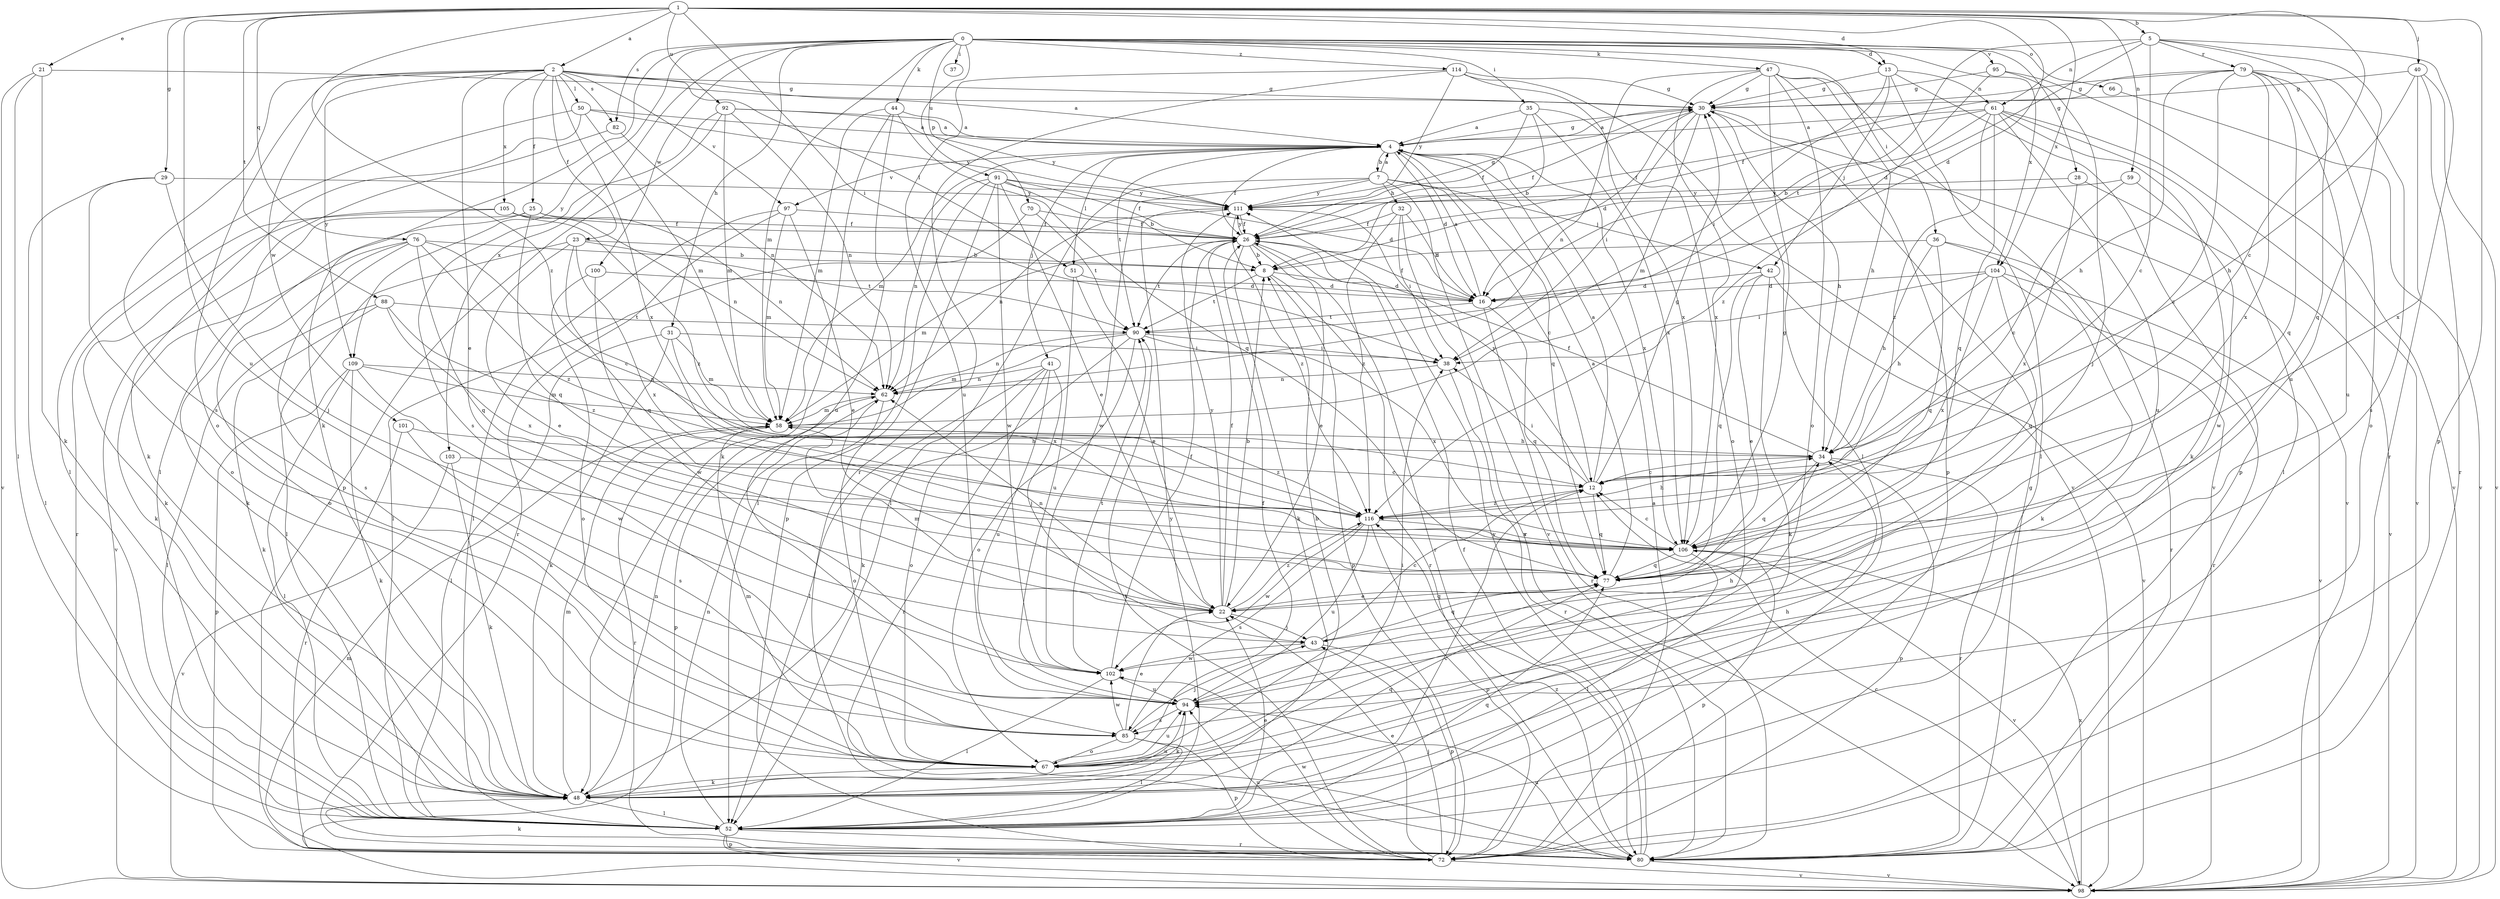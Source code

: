 strict digraph  {
0;
1;
2;
4;
5;
7;
8;
12;
13;
16;
21;
22;
23;
25;
26;
28;
29;
30;
31;
32;
34;
35;
36;
37;
38;
40;
41;
42;
43;
44;
47;
48;
50;
51;
52;
58;
59;
61;
62;
66;
67;
70;
72;
76;
77;
79;
80;
82;
85;
88;
90;
91;
92;
94;
95;
97;
98;
100;
101;
102;
103;
104;
105;
106;
109;
111;
114;
116;
0 -> 13  [label=d];
0 -> 28  [label=g];
0 -> 31  [label=h];
0 -> 35  [label=i];
0 -> 36  [label=i];
0 -> 37  [label=i];
0 -> 44  [label=k];
0 -> 47  [label=k];
0 -> 48  [label=k];
0 -> 58  [label=m];
0 -> 66  [label=o];
0 -> 70  [label=p];
0 -> 82  [label=s];
0 -> 91  [label=u];
0 -> 95  [label=v];
0 -> 100  [label=w];
0 -> 103  [label=x];
0 -> 104  [label=x];
0 -> 109  [label=y];
0 -> 114  [label=z];
1 -> 2  [label=a];
1 -> 5  [label=b];
1 -> 12  [label=c];
1 -> 13  [label=d];
1 -> 16  [label=d];
1 -> 21  [label=e];
1 -> 29  [label=g];
1 -> 38  [label=i];
1 -> 40  [label=j];
1 -> 59  [label=n];
1 -> 72  [label=p];
1 -> 76  [label=q];
1 -> 88  [label=t];
1 -> 92  [label=u];
1 -> 94  [label=u];
1 -> 104  [label=x];
1 -> 116  [label=z];
2 -> 4  [label=a];
2 -> 22  [label=e];
2 -> 23  [label=f];
2 -> 25  [label=f];
2 -> 30  [label=g];
2 -> 50  [label=l];
2 -> 51  [label=l];
2 -> 67  [label=o];
2 -> 82  [label=s];
2 -> 85  [label=s];
2 -> 97  [label=v];
2 -> 101  [label=w];
2 -> 105  [label=x];
2 -> 106  [label=x];
2 -> 109  [label=y];
4 -> 7  [label=b];
4 -> 16  [label=d];
4 -> 26  [label=f];
4 -> 30  [label=g];
4 -> 41  [label=j];
4 -> 51  [label=l];
4 -> 58  [label=m];
4 -> 77  [label=q];
4 -> 90  [label=t];
4 -> 97  [label=v];
4 -> 106  [label=x];
5 -> 12  [label=c];
5 -> 16  [label=d];
5 -> 61  [label=n];
5 -> 77  [label=q];
5 -> 79  [label=r];
5 -> 80  [label=r];
5 -> 90  [label=t];
5 -> 94  [label=u];
7 -> 4  [label=a];
7 -> 12  [label=c];
7 -> 32  [label=h];
7 -> 42  [label=j];
7 -> 52  [label=l];
7 -> 98  [label=v];
7 -> 102  [label=w];
7 -> 111  [label=y];
8 -> 16  [label=d];
8 -> 72  [label=p];
8 -> 80  [label=r];
8 -> 90  [label=t];
12 -> 4  [label=a];
12 -> 30  [label=g];
12 -> 38  [label=i];
12 -> 77  [label=q];
12 -> 111  [label=y];
12 -> 116  [label=z];
13 -> 30  [label=g];
13 -> 38  [label=i];
13 -> 42  [label=j];
13 -> 52  [label=l];
13 -> 61  [label=n];
13 -> 72  [label=p];
16 -> 4  [label=a];
16 -> 26  [label=f];
16 -> 77  [label=q];
16 -> 80  [label=r];
16 -> 90  [label=t];
21 -> 30  [label=g];
21 -> 48  [label=k];
21 -> 52  [label=l];
21 -> 98  [label=v];
22 -> 8  [label=b];
22 -> 26  [label=f];
22 -> 43  [label=j];
22 -> 58  [label=m];
22 -> 62  [label=n];
22 -> 77  [label=q];
22 -> 111  [label=y];
22 -> 116  [label=z];
23 -> 8  [label=b];
23 -> 22  [label=e];
23 -> 52  [label=l];
23 -> 77  [label=q];
23 -> 90  [label=t];
23 -> 106  [label=x];
25 -> 26  [label=f];
25 -> 48  [label=k];
25 -> 62  [label=n];
25 -> 77  [label=q];
25 -> 98  [label=v];
26 -> 8  [label=b];
26 -> 22  [label=e];
26 -> 48  [label=k];
26 -> 58  [label=m];
26 -> 80  [label=r];
26 -> 90  [label=t];
26 -> 111  [label=y];
28 -> 98  [label=v];
28 -> 106  [label=x];
28 -> 111  [label=y];
29 -> 43  [label=j];
29 -> 52  [label=l];
29 -> 67  [label=o];
29 -> 111  [label=y];
30 -> 4  [label=a];
30 -> 16  [label=d];
30 -> 26  [label=f];
30 -> 34  [label=h];
30 -> 38  [label=i];
30 -> 58  [label=m];
30 -> 98  [label=v];
31 -> 38  [label=i];
31 -> 48  [label=k];
31 -> 52  [label=l];
31 -> 58  [label=m];
31 -> 106  [label=x];
32 -> 16  [label=d];
32 -> 26  [label=f];
32 -> 38  [label=i];
32 -> 80  [label=r];
32 -> 116  [label=z];
34 -> 12  [label=c];
34 -> 26  [label=f];
34 -> 72  [label=p];
34 -> 77  [label=q];
34 -> 80  [label=r];
35 -> 4  [label=a];
35 -> 8  [label=b];
35 -> 26  [label=f];
35 -> 67  [label=o];
35 -> 106  [label=x];
36 -> 8  [label=b];
36 -> 34  [label=h];
36 -> 48  [label=k];
36 -> 77  [label=q];
36 -> 80  [label=r];
38 -> 62  [label=n];
38 -> 80  [label=r];
40 -> 30  [label=g];
40 -> 34  [label=h];
40 -> 80  [label=r];
40 -> 98  [label=v];
40 -> 106  [label=x];
41 -> 43  [label=j];
41 -> 52  [label=l];
41 -> 62  [label=n];
41 -> 67  [label=o];
41 -> 80  [label=r];
41 -> 94  [label=u];
42 -> 16  [label=d];
42 -> 22  [label=e];
42 -> 48  [label=k];
42 -> 77  [label=q];
42 -> 98  [label=v];
43 -> 12  [label=c];
43 -> 72  [label=p];
43 -> 77  [label=q];
43 -> 102  [label=w];
44 -> 4  [label=a];
44 -> 48  [label=k];
44 -> 58  [label=m];
44 -> 77  [label=q];
44 -> 94  [label=u];
47 -> 30  [label=g];
47 -> 34  [label=h];
47 -> 52  [label=l];
47 -> 62  [label=n];
47 -> 67  [label=o];
47 -> 72  [label=p];
47 -> 98  [label=v];
47 -> 106  [label=x];
48 -> 52  [label=l];
48 -> 58  [label=m];
48 -> 62  [label=n];
48 -> 77  [label=q];
48 -> 94  [label=u];
50 -> 4  [label=a];
50 -> 48  [label=k];
50 -> 52  [label=l];
50 -> 58  [label=m];
50 -> 111  [label=y];
51 -> 16  [label=d];
51 -> 22  [label=e];
51 -> 94  [label=u];
52 -> 12  [label=c];
52 -> 22  [label=e];
52 -> 62  [label=n];
52 -> 72  [label=p];
52 -> 77  [label=q];
52 -> 80  [label=r];
52 -> 98  [label=v];
52 -> 111  [label=y];
58 -> 34  [label=h];
58 -> 80  [label=r];
58 -> 116  [label=z];
59 -> 12  [label=c];
59 -> 102  [label=w];
59 -> 111  [label=y];
61 -> 4  [label=a];
61 -> 8  [label=b];
61 -> 26  [label=f];
61 -> 48  [label=k];
61 -> 52  [label=l];
61 -> 77  [label=q];
61 -> 94  [label=u];
61 -> 98  [label=v];
61 -> 116  [label=z];
62 -> 58  [label=m];
62 -> 67  [label=o];
62 -> 72  [label=p];
66 -> 98  [label=v];
67 -> 8  [label=b];
67 -> 26  [label=f];
67 -> 34  [label=h];
67 -> 38  [label=i];
67 -> 48  [label=k];
67 -> 58  [label=m];
67 -> 94  [label=u];
70 -> 26  [label=f];
70 -> 52  [label=l];
70 -> 90  [label=t];
72 -> 4  [label=a];
72 -> 22  [label=e];
72 -> 43  [label=j];
72 -> 90  [label=t];
72 -> 94  [label=u];
72 -> 98  [label=v];
72 -> 102  [label=w];
76 -> 8  [label=b];
76 -> 12  [label=c];
76 -> 48  [label=k];
76 -> 67  [label=o];
76 -> 77  [label=q];
76 -> 85  [label=s];
76 -> 116  [label=z];
77 -> 4  [label=a];
77 -> 22  [label=e];
79 -> 26  [label=f];
79 -> 30  [label=g];
79 -> 34  [label=h];
79 -> 67  [label=o];
79 -> 77  [label=q];
79 -> 85  [label=s];
79 -> 94  [label=u];
79 -> 106  [label=x];
79 -> 116  [label=z];
80 -> 26  [label=f];
80 -> 30  [label=g];
80 -> 48  [label=k];
80 -> 94  [label=u];
80 -> 98  [label=v];
80 -> 111  [label=y];
80 -> 116  [label=z];
82 -> 52  [label=l];
82 -> 62  [label=n];
85 -> 22  [label=e];
85 -> 43  [label=j];
85 -> 52  [label=l];
85 -> 67  [label=o];
85 -> 72  [label=p];
85 -> 102  [label=w];
88 -> 48  [label=k];
88 -> 52  [label=l];
88 -> 90  [label=t];
88 -> 106  [label=x];
88 -> 116  [label=z];
90 -> 38  [label=i];
90 -> 48  [label=k];
90 -> 58  [label=m];
90 -> 62  [label=n];
90 -> 67  [label=o];
90 -> 106  [label=x];
91 -> 8  [label=b];
91 -> 16  [label=d];
91 -> 22  [label=e];
91 -> 26  [label=f];
91 -> 52  [label=l];
91 -> 62  [label=n];
91 -> 72  [label=p];
91 -> 102  [label=w];
91 -> 111  [label=y];
92 -> 4  [label=a];
92 -> 58  [label=m];
92 -> 62  [label=n];
92 -> 72  [label=p];
92 -> 85  [label=s];
92 -> 111  [label=y];
94 -> 34  [label=h];
94 -> 48  [label=k];
94 -> 85  [label=s];
95 -> 30  [label=g];
95 -> 43  [label=j];
95 -> 98  [label=v];
95 -> 116  [label=z];
97 -> 22  [label=e];
97 -> 26  [label=f];
97 -> 52  [label=l];
97 -> 58  [label=m];
97 -> 80  [label=r];
98 -> 12  [label=c];
98 -> 58  [label=m];
98 -> 106  [label=x];
100 -> 16  [label=d];
100 -> 67  [label=o];
100 -> 102  [label=w];
101 -> 34  [label=h];
101 -> 80  [label=r];
101 -> 85  [label=s];
102 -> 26  [label=f];
102 -> 52  [label=l];
102 -> 90  [label=t];
102 -> 94  [label=u];
103 -> 12  [label=c];
103 -> 48  [label=k];
103 -> 98  [label=v];
104 -> 16  [label=d];
104 -> 34  [label=h];
104 -> 38  [label=i];
104 -> 77  [label=q];
104 -> 80  [label=r];
104 -> 98  [label=v];
104 -> 106  [label=x];
105 -> 26  [label=f];
105 -> 48  [label=k];
105 -> 62  [label=n];
105 -> 80  [label=r];
105 -> 116  [label=z];
106 -> 12  [label=c];
106 -> 30  [label=g];
106 -> 52  [label=l];
106 -> 72  [label=p];
106 -> 77  [label=q];
106 -> 98  [label=v];
109 -> 48  [label=k];
109 -> 52  [label=l];
109 -> 58  [label=m];
109 -> 62  [label=n];
109 -> 72  [label=p];
109 -> 102  [label=w];
111 -> 26  [label=f];
111 -> 30  [label=g];
111 -> 62  [label=n];
111 -> 116  [label=z];
114 -> 30  [label=g];
114 -> 80  [label=r];
114 -> 94  [label=u];
114 -> 98  [label=v];
114 -> 106  [label=x];
114 -> 111  [label=y];
116 -> 34  [label=h];
116 -> 72  [label=p];
116 -> 85  [label=s];
116 -> 94  [label=u];
116 -> 102  [label=w];
116 -> 106  [label=x];
}
